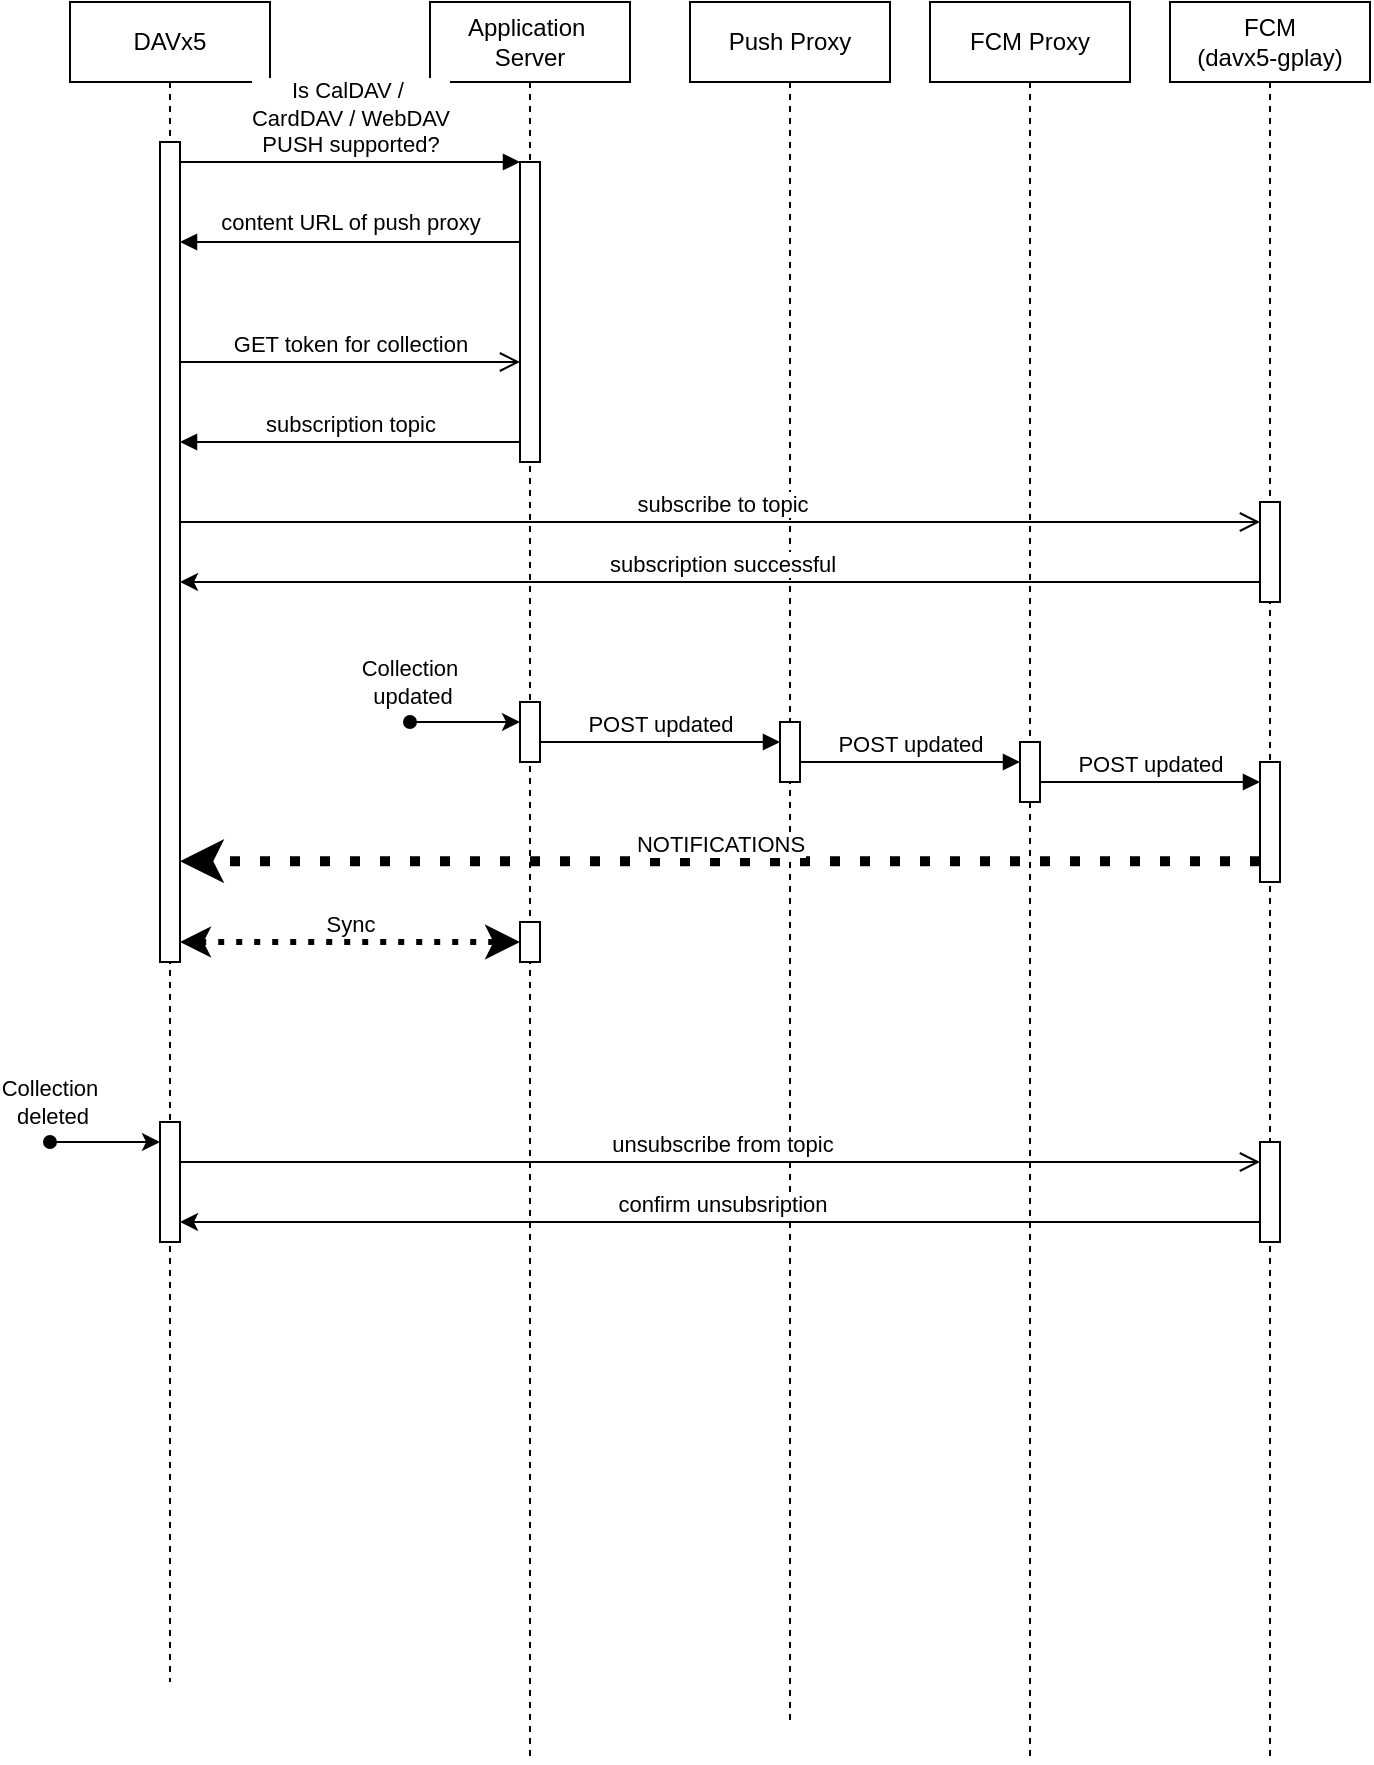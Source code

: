 <mxfile version="21.7.5" type="device">
  <diagram name="Page-1" id="2YBvvXClWsGukQMizWep">
    <mxGraphModel dx="1195" dy="603" grid="1" gridSize="10" guides="1" tooltips="1" connect="1" arrows="1" fold="1" page="1" pageScale="1" pageWidth="850" pageHeight="1100" math="0" shadow="0">
      <root>
        <mxCell id="0" />
        <mxCell id="1" parent="0" />
        <mxCell id="aM9ryv3xv72pqoxQDRHE-1" value="DAVx5" style="shape=umlLifeline;perimeter=lifelinePerimeter;whiteSpace=wrap;html=1;container=0;dropTarget=0;collapsible=0;recursiveResize=0;outlineConnect=0;portConstraint=eastwest;newEdgeStyle={&quot;edgeStyle&quot;:&quot;elbowEdgeStyle&quot;,&quot;elbow&quot;:&quot;vertical&quot;,&quot;curved&quot;:0,&quot;rounded&quot;:0};" parent="1" vertex="1">
          <mxGeometry x="40" y="40" width="100" height="840" as="geometry" />
        </mxCell>
        <mxCell id="aM9ryv3xv72pqoxQDRHE-2" value="" style="html=1;points=[];perimeter=orthogonalPerimeter;outlineConnect=0;targetShapes=umlLifeline;portConstraint=eastwest;newEdgeStyle={&quot;edgeStyle&quot;:&quot;elbowEdgeStyle&quot;,&quot;elbow&quot;:&quot;vertical&quot;,&quot;curved&quot;:0,&quot;rounded&quot;:0};" parent="aM9ryv3xv72pqoxQDRHE-1" vertex="1">
          <mxGeometry x="45" y="70" width="10" height="410" as="geometry" />
        </mxCell>
        <mxCell id="nmQzfiVjzj8OPd0yZbgp-16" value="" style="html=1;points=[];perimeter=orthogonalPerimeter;outlineConnect=0;targetShapes=umlLifeline;portConstraint=eastwest;newEdgeStyle={&quot;edgeStyle&quot;:&quot;elbowEdgeStyle&quot;,&quot;elbow&quot;:&quot;vertical&quot;,&quot;curved&quot;:0,&quot;rounded&quot;:0};" vertex="1" parent="aM9ryv3xv72pqoxQDRHE-1">
          <mxGeometry x="45" y="560" width="10" height="60" as="geometry" />
        </mxCell>
        <mxCell id="aM9ryv3xv72pqoxQDRHE-5" value="&lt;div&gt;Application&amp;nbsp;&lt;/div&gt;&lt;div&gt;Server&lt;/div&gt;" style="shape=umlLifeline;perimeter=lifelinePerimeter;whiteSpace=wrap;html=1;container=0;dropTarget=0;collapsible=0;recursiveResize=0;outlineConnect=0;portConstraint=eastwest;newEdgeStyle={&quot;edgeStyle&quot;:&quot;elbowEdgeStyle&quot;,&quot;elbow&quot;:&quot;vertical&quot;,&quot;curved&quot;:0,&quot;rounded&quot;:0};" parent="1" vertex="1">
          <mxGeometry x="220" y="40" width="100" height="880" as="geometry" />
        </mxCell>
        <mxCell id="aM9ryv3xv72pqoxQDRHE-6" value="" style="html=1;points=[];perimeter=orthogonalPerimeter;outlineConnect=0;targetShapes=umlLifeline;portConstraint=eastwest;newEdgeStyle={&quot;edgeStyle&quot;:&quot;elbowEdgeStyle&quot;,&quot;elbow&quot;:&quot;vertical&quot;,&quot;curved&quot;:0,&quot;rounded&quot;:0};" parent="aM9ryv3xv72pqoxQDRHE-5" vertex="1">
          <mxGeometry x="45" y="80" width="10" height="150" as="geometry" />
        </mxCell>
        <mxCell id="nmQzfiVjzj8OPd0yZbgp-21" value="" style="html=1;points=[];perimeter=orthogonalPerimeter;outlineConnect=0;targetShapes=umlLifeline;portConstraint=eastwest;newEdgeStyle={&quot;edgeStyle&quot;:&quot;elbowEdgeStyle&quot;,&quot;elbow&quot;:&quot;vertical&quot;,&quot;curved&quot;:0,&quot;rounded&quot;:0};" vertex="1" parent="aM9ryv3xv72pqoxQDRHE-5">
          <mxGeometry x="45" y="350" width="10" height="30" as="geometry" />
        </mxCell>
        <mxCell id="nmQzfiVjzj8OPd0yZbgp-36" value="" style="html=1;points=[];perimeter=orthogonalPerimeter;outlineConnect=0;targetShapes=umlLifeline;portConstraint=eastwest;newEdgeStyle={&quot;edgeStyle&quot;:&quot;elbowEdgeStyle&quot;,&quot;elbow&quot;:&quot;vertical&quot;,&quot;curved&quot;:0,&quot;rounded&quot;:0};" vertex="1" parent="aM9ryv3xv72pqoxQDRHE-5">
          <mxGeometry x="45" y="460" width="10" height="20" as="geometry" />
        </mxCell>
        <mxCell id="aM9ryv3xv72pqoxQDRHE-7" value="&lt;div&gt;Is CalDAV /&amp;nbsp;&lt;/div&gt;&lt;div&gt;CardDAV / WebDAV&lt;/div&gt;&lt;div&gt;PUSH supported?&lt;/div&gt;" style="html=1;verticalAlign=bottom;endArrow=block;edgeStyle=elbowEdgeStyle;elbow=vertical;curved=0;rounded=0;" parent="1" source="aM9ryv3xv72pqoxQDRHE-2" target="aM9ryv3xv72pqoxQDRHE-6" edge="1">
          <mxGeometry relative="1" as="geometry">
            <mxPoint x="195" y="130" as="sourcePoint" />
            <Array as="points">
              <mxPoint x="180" y="120" />
            </Array>
          </mxGeometry>
        </mxCell>
        <mxCell id="aM9ryv3xv72pqoxQDRHE-9" value="" style="html=1;verticalAlign=bottom;endArrow=block;edgeStyle=elbowEdgeStyle;elbow=vertical;curved=0;rounded=0;" parent="1" edge="1">
          <mxGeometry relative="1" as="geometry">
            <mxPoint x="265" y="160" as="sourcePoint" />
            <Array as="points">
              <mxPoint x="190" y="160" />
            </Array>
            <mxPoint x="95" y="160" as="targetPoint" />
          </mxGeometry>
        </mxCell>
        <mxCell id="nmQzfiVjzj8OPd0yZbgp-9" value="content URL of push proxy" style="edgeLabel;html=1;align=center;verticalAlign=middle;resizable=0;points=[];" vertex="1" connectable="0" parent="aM9ryv3xv72pqoxQDRHE-9">
          <mxGeometry x="0.171" relative="1" as="geometry">
            <mxPoint x="14" y="-10" as="offset" />
          </mxGeometry>
        </mxCell>
        <mxCell id="aM9ryv3xv72pqoxQDRHE-10" value="GET token for collection" style="html=1;verticalAlign=bottom;endArrow=open;endSize=8;edgeStyle=elbowEdgeStyle;elbow=vertical;curved=0;rounded=0;" parent="1" target="aM9ryv3xv72pqoxQDRHE-6" edge="1">
          <mxGeometry x="0.001" relative="1" as="geometry">
            <mxPoint x="395" y="220" as="targetPoint" />
            <Array as="points">
              <mxPoint x="180" y="220" />
            </Array>
            <mxPoint x="95" y="220" as="sourcePoint" />
            <mxPoint as="offset" />
          </mxGeometry>
        </mxCell>
        <mxCell id="nmQzfiVjzj8OPd0yZbgp-4" value="subscription topic" style="html=1;verticalAlign=bottom;endArrow=block;edgeStyle=elbowEdgeStyle;elbow=vertical;curved=0;rounded=0;" edge="1" parent="1" source="aM9ryv3xv72pqoxQDRHE-6" target="aM9ryv3xv72pqoxQDRHE-2">
          <mxGeometry relative="1" as="geometry">
            <mxPoint x="250" y="260" as="sourcePoint" />
            <Array as="points">
              <mxPoint x="190" y="260" />
            </Array>
            <mxPoint x="100" y="260" as="targetPoint" />
          </mxGeometry>
        </mxCell>
        <mxCell id="nmQzfiVjzj8OPd0yZbgp-10" value="Push Proxy" style="shape=umlLifeline;perimeter=lifelinePerimeter;whiteSpace=wrap;html=1;container=0;dropTarget=0;collapsible=0;recursiveResize=0;outlineConnect=0;portConstraint=eastwest;newEdgeStyle={&quot;edgeStyle&quot;:&quot;elbowEdgeStyle&quot;,&quot;elbow&quot;:&quot;vertical&quot;,&quot;curved&quot;:0,&quot;rounded&quot;:0};" vertex="1" parent="1">
          <mxGeometry x="350" y="40" width="100" height="860" as="geometry" />
        </mxCell>
        <mxCell id="nmQzfiVjzj8OPd0yZbgp-25" value="" style="html=1;points=[];perimeter=orthogonalPerimeter;outlineConnect=0;targetShapes=umlLifeline;portConstraint=eastwest;newEdgeStyle={&quot;edgeStyle&quot;:&quot;elbowEdgeStyle&quot;,&quot;elbow&quot;:&quot;vertical&quot;,&quot;curved&quot;:0,&quot;rounded&quot;:0};" vertex="1" parent="nmQzfiVjzj8OPd0yZbgp-10">
          <mxGeometry x="45" y="360" width="10" height="30" as="geometry" />
        </mxCell>
        <mxCell id="nmQzfiVjzj8OPd0yZbgp-12" value="FCM&lt;br&gt;(davx5-gplay)" style="shape=umlLifeline;perimeter=lifelinePerimeter;whiteSpace=wrap;html=1;container=0;dropTarget=0;collapsible=0;recursiveResize=0;outlineConnect=0;portConstraint=eastwest;newEdgeStyle={&quot;edgeStyle&quot;:&quot;elbowEdgeStyle&quot;,&quot;elbow&quot;:&quot;vertical&quot;,&quot;curved&quot;:0,&quot;rounded&quot;:0};" vertex="1" parent="1">
          <mxGeometry x="590" y="40" width="100" height="880" as="geometry" />
        </mxCell>
        <mxCell id="nmQzfiVjzj8OPd0yZbgp-13" value="" style="html=1;points=[];perimeter=orthogonalPerimeter;outlineConnect=0;targetShapes=umlLifeline;portConstraint=eastwest;newEdgeStyle={&quot;edgeStyle&quot;:&quot;elbowEdgeStyle&quot;,&quot;elbow&quot;:&quot;vertical&quot;,&quot;curved&quot;:0,&quot;rounded&quot;:0};" vertex="1" parent="nmQzfiVjzj8OPd0yZbgp-12">
          <mxGeometry x="45" y="250" width="10" height="50" as="geometry" />
        </mxCell>
        <mxCell id="nmQzfiVjzj8OPd0yZbgp-19" value="" style="html=1;points=[];perimeter=orthogonalPerimeter;outlineConnect=0;targetShapes=umlLifeline;portConstraint=eastwest;newEdgeStyle={&quot;edgeStyle&quot;:&quot;elbowEdgeStyle&quot;,&quot;elbow&quot;:&quot;vertical&quot;,&quot;curved&quot;:0,&quot;rounded&quot;:0};" vertex="1" parent="nmQzfiVjzj8OPd0yZbgp-12">
          <mxGeometry x="45" y="570" width="10" height="50" as="geometry" />
        </mxCell>
        <mxCell id="nmQzfiVjzj8OPd0yZbgp-28" value="" style="html=1;points=[];perimeter=orthogonalPerimeter;outlineConnect=0;targetShapes=umlLifeline;portConstraint=eastwest;newEdgeStyle={&quot;edgeStyle&quot;:&quot;elbowEdgeStyle&quot;,&quot;elbow&quot;:&quot;vertical&quot;,&quot;curved&quot;:0,&quot;rounded&quot;:0};" vertex="1" parent="nmQzfiVjzj8OPd0yZbgp-12">
          <mxGeometry x="45" y="380" width="10" height="60" as="geometry" />
        </mxCell>
        <mxCell id="nmQzfiVjzj8OPd0yZbgp-14" value="&lt;div&gt;subscribe to topic&lt;/div&gt;" style="html=1;verticalAlign=bottom;endArrow=open;endSize=8;edgeStyle=elbowEdgeStyle;elbow=vertical;curved=0;rounded=0;" edge="1" parent="1" source="aM9ryv3xv72pqoxQDRHE-2" target="nmQzfiVjzj8OPd0yZbgp-13">
          <mxGeometry x="0.001" relative="1" as="geometry">
            <mxPoint x="520" y="300" as="targetPoint" />
            <Array as="points">
              <mxPoint x="185" y="300" />
            </Array>
            <mxPoint x="110" y="300" as="sourcePoint" />
            <mxPoint as="offset" />
          </mxGeometry>
        </mxCell>
        <mxCell id="nmQzfiVjzj8OPd0yZbgp-15" value="NOTIFICATIONS" style="html=1;verticalAlign=bottom;endArrow=classic;edgeStyle=elbowEdgeStyle;elbow=vertical;curved=0;rounded=0;strokeColor=default;strokeWidth=5;dashed=1;dashPattern=1 2;endFill=1;" edge="1" parent="1" source="nmQzfiVjzj8OPd0yZbgp-28" target="aM9ryv3xv72pqoxQDRHE-2">
          <mxGeometry relative="1" as="geometry">
            <mxPoint x="525.0" y="469.58" as="sourcePoint" />
            <Array as="points">
              <mxPoint x="305" y="469.58" />
            </Array>
            <mxPoint x="95" y="469.58" as="targetPoint" />
          </mxGeometry>
        </mxCell>
        <mxCell id="nmQzfiVjzj8OPd0yZbgp-17" value="" style="endArrow=classic;html=1;rounded=0;startArrow=oval;startFill=1;" edge="1" parent="1">
          <mxGeometry width="50" height="50" relative="1" as="geometry">
            <mxPoint x="30" y="610" as="sourcePoint" />
            <mxPoint x="85" y="610" as="targetPoint" />
            <Array as="points">
              <mxPoint x="60" y="610" />
            </Array>
          </mxGeometry>
        </mxCell>
        <mxCell id="nmQzfiVjzj8OPd0yZbgp-18" value="&lt;div&gt;Collection&amp;nbsp;&lt;/div&gt;&lt;div&gt;deleted&lt;/div&gt;" style="edgeLabel;html=1;align=center;verticalAlign=middle;resizable=0;points=[];" vertex="1" connectable="0" parent="nmQzfiVjzj8OPd0yZbgp-17">
          <mxGeometry x="-0.512" y="-1" relative="1" as="geometry">
            <mxPoint x="-13" y="-21" as="offset" />
          </mxGeometry>
        </mxCell>
        <mxCell id="nmQzfiVjzj8OPd0yZbgp-20" value="unsubscribe from topic" style="html=1;verticalAlign=bottom;endArrow=open;endSize=8;edgeStyle=elbowEdgeStyle;elbow=vertical;curved=0;rounded=0;" edge="1" parent="1" source="nmQzfiVjzj8OPd0yZbgp-16" target="nmQzfiVjzj8OPd0yZbgp-19">
          <mxGeometry x="0.001" relative="1" as="geometry">
            <mxPoint x="530" y="620" as="targetPoint" />
            <Array as="points">
              <mxPoint x="190" y="620" />
            </Array>
            <mxPoint x="100" y="620" as="sourcePoint" />
            <mxPoint as="offset" />
          </mxGeometry>
        </mxCell>
        <mxCell id="nmQzfiVjzj8OPd0yZbgp-22" value="" style="endArrow=classic;html=1;rounded=0;startArrow=oval;startFill=1;" edge="1" parent="1">
          <mxGeometry width="50" height="50" relative="1" as="geometry">
            <mxPoint x="210" y="400" as="sourcePoint" />
            <mxPoint x="265" y="400" as="targetPoint" />
          </mxGeometry>
        </mxCell>
        <mxCell id="nmQzfiVjzj8OPd0yZbgp-23" value="&lt;div&gt;Collection&amp;nbsp;&lt;/div&gt;&lt;div&gt;updated&lt;/div&gt;" style="edgeLabel;html=1;align=center;verticalAlign=middle;resizable=0;points=[];" vertex="1" connectable="0" parent="nmQzfiVjzj8OPd0yZbgp-22">
          <mxGeometry x="-0.512" y="-1" relative="1" as="geometry">
            <mxPoint x="-13" y="-21" as="offset" />
          </mxGeometry>
        </mxCell>
        <mxCell id="nmQzfiVjzj8OPd0yZbgp-24" value="POST updated" style="html=1;verticalAlign=bottom;endArrow=block;edgeStyle=elbowEdgeStyle;elbow=vertical;curved=0;rounded=0;" edge="1" parent="1" source="nmQzfiVjzj8OPd0yZbgp-21" target="nmQzfiVjzj8OPd0yZbgp-25">
          <mxGeometry relative="1" as="geometry">
            <mxPoint x="270" y="410" as="sourcePoint" />
            <Array as="points">
              <mxPoint x="355" y="410" />
            </Array>
            <mxPoint x="360" y="410" as="targetPoint" />
          </mxGeometry>
        </mxCell>
        <mxCell id="nmQzfiVjzj8OPd0yZbgp-26" value="POST updated" style="html=1;verticalAlign=bottom;endArrow=block;edgeStyle=elbowEdgeStyle;elbow=vertical;curved=0;rounded=0;" edge="1" parent="1" source="nmQzfiVjzj8OPd0yZbgp-25" target="nmQzfiVjzj8OPd0yZbgp-34">
          <mxGeometry relative="1" as="geometry">
            <mxPoint x="410" y="420" as="sourcePoint" />
            <Array as="points">
              <mxPoint x="490" y="420" />
            </Array>
            <mxPoint x="530" y="420" as="targetPoint" />
          </mxGeometry>
        </mxCell>
        <mxCell id="nmQzfiVjzj8OPd0yZbgp-27" value="subscription successful" style="html=1;verticalAlign=bottom;endArrow=none;endSize=8;edgeStyle=elbowEdgeStyle;elbow=vertical;curved=0;rounded=0;endFill=0;startArrow=classic;startFill=1;" edge="1" parent="1" source="aM9ryv3xv72pqoxQDRHE-2" target="nmQzfiVjzj8OPd0yZbgp-13">
          <mxGeometry x="0.001" relative="1" as="geometry">
            <mxPoint x="520" y="330" as="targetPoint" />
            <Array as="points">
              <mxPoint x="180" y="330" />
            </Array>
            <mxPoint x="100" y="330" as="sourcePoint" />
            <mxPoint as="offset" />
          </mxGeometry>
        </mxCell>
        <mxCell id="nmQzfiVjzj8OPd0yZbgp-30" value="confirm unsubsription" style="html=1;verticalAlign=bottom;endArrow=none;endSize=8;edgeStyle=elbowEdgeStyle;elbow=vertical;curved=0;rounded=0;endFill=0;startArrow=classic;startFill=1;" edge="1" parent="1" source="nmQzfiVjzj8OPd0yZbgp-16" target="nmQzfiVjzj8OPd0yZbgp-19">
          <mxGeometry x="0.001" relative="1" as="geometry">
            <mxPoint x="520" y="650" as="targetPoint" />
            <Array as="points">
              <mxPoint x="185" y="650" />
            </Array>
            <mxPoint x="90" y="650" as="sourcePoint" />
            <mxPoint as="offset" />
          </mxGeometry>
        </mxCell>
        <mxCell id="nmQzfiVjzj8OPd0yZbgp-31" value="FCM Proxy" style="shape=umlLifeline;perimeter=lifelinePerimeter;whiteSpace=wrap;html=1;container=0;dropTarget=0;collapsible=0;recursiveResize=0;outlineConnect=0;portConstraint=eastwest;newEdgeStyle={&quot;edgeStyle&quot;:&quot;elbowEdgeStyle&quot;,&quot;elbow&quot;:&quot;vertical&quot;,&quot;curved&quot;:0,&quot;rounded&quot;:0};" vertex="1" parent="1">
          <mxGeometry x="470" y="40" width="100" height="880" as="geometry" />
        </mxCell>
        <mxCell id="nmQzfiVjzj8OPd0yZbgp-34" value="" style="html=1;points=[];perimeter=orthogonalPerimeter;outlineConnect=0;targetShapes=umlLifeline;portConstraint=eastwest;newEdgeStyle={&quot;edgeStyle&quot;:&quot;elbowEdgeStyle&quot;,&quot;elbow&quot;:&quot;vertical&quot;,&quot;curved&quot;:0,&quot;rounded&quot;:0};" vertex="1" parent="nmQzfiVjzj8OPd0yZbgp-31">
          <mxGeometry x="45" y="370" width="10" height="30" as="geometry" />
        </mxCell>
        <mxCell id="nmQzfiVjzj8OPd0yZbgp-35" value="POST updated" style="html=1;verticalAlign=bottom;endArrow=block;edgeStyle=elbowEdgeStyle;elbow=vertical;curved=0;rounded=0;" edge="1" parent="1" source="nmQzfiVjzj8OPd0yZbgp-34" target="nmQzfiVjzj8OPd0yZbgp-28">
          <mxGeometry relative="1" as="geometry">
            <mxPoint x="530" y="430" as="sourcePoint" />
            <Array as="points">
              <mxPoint x="615" y="430" />
            </Array>
            <mxPoint x="640" y="430" as="targetPoint" />
          </mxGeometry>
        </mxCell>
        <mxCell id="nmQzfiVjzj8OPd0yZbgp-37" value="Sync" style="html=1;verticalAlign=bottom;endArrow=classic;endSize=8;edgeStyle=elbowEdgeStyle;elbow=vertical;curved=0;rounded=0;startArrow=classic;startFill=1;strokeWidth=3;dashed=1;dashPattern=1 2;endFill=1;" edge="1" parent="1" target="nmQzfiVjzj8OPd0yZbgp-36">
          <mxGeometry x="0.001" relative="1" as="geometry">
            <mxPoint x="270" y="510" as="targetPoint" />
            <Array as="points">
              <mxPoint x="185" y="510" />
            </Array>
            <mxPoint x="95" y="510" as="sourcePoint" />
            <mxPoint as="offset" />
          </mxGeometry>
        </mxCell>
      </root>
    </mxGraphModel>
  </diagram>
</mxfile>
